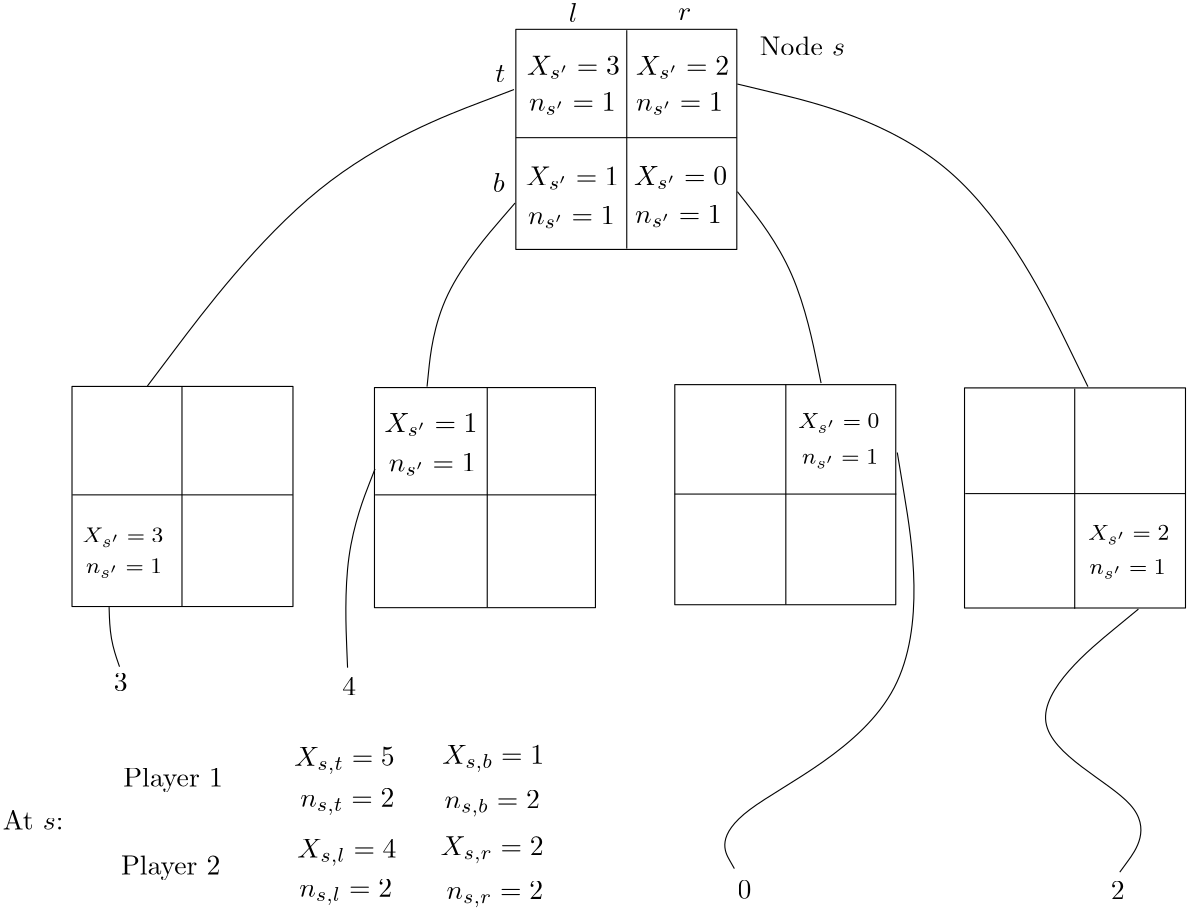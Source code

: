<?xml version="1.0"?>
<!DOCTYPE ipe SYSTEM "ipe.dtd">
<ipe version="70005" creator="Ipe 7.1.4">
<info created="D:20140330195453" modified="D:20140709151159"/>
<ipestyle name="basic">
<symbol name="arrow/arc(spx)">
<path stroke="sym-stroke" fill="sym-stroke" pen="sym-pen">
0 0 m
-1 0.333 l
-1 -0.333 l
h
</path>
</symbol>
<symbol name="arrow/farc(spx)">
<path stroke="sym-stroke" fill="white" pen="sym-pen">
0 0 m
-1 0.333 l
-1 -0.333 l
h
</path>
</symbol>
<symbol name="mark/circle(sx)" transformations="translations">
<path fill="sym-stroke">
0.6 0 0 0.6 0 0 e
0.4 0 0 0.4 0 0 e
</path>
</symbol>
<symbol name="mark/disk(sx)" transformations="translations">
<path fill="sym-stroke">
0.6 0 0 0.6 0 0 e
</path>
</symbol>
<symbol name="mark/fdisk(sfx)" transformations="translations">
<group>
<path fill="sym-fill">
0.5 0 0 0.5 0 0 e
</path>
<path fill="sym-stroke" fillrule="eofill">
0.6 0 0 0.6 0 0 e
0.4 0 0 0.4 0 0 e
</path>
</group>
</symbol>
<symbol name="mark/box(sx)" transformations="translations">
<path fill="sym-stroke" fillrule="eofill">
-0.6 -0.6 m
0.6 -0.6 l
0.6 0.6 l
-0.6 0.6 l
h
-0.4 -0.4 m
0.4 -0.4 l
0.4 0.4 l
-0.4 0.4 l
h
</path>
</symbol>
<symbol name="mark/square(sx)" transformations="translations">
<path fill="sym-stroke">
-0.6 -0.6 m
0.6 -0.6 l
0.6 0.6 l
-0.6 0.6 l
h
</path>
</symbol>
<symbol name="mark/fsquare(sfx)" transformations="translations">
<group>
<path fill="sym-fill">
-0.5 -0.5 m
0.5 -0.5 l
0.5 0.5 l
-0.5 0.5 l
h
</path>
<path fill="sym-stroke" fillrule="eofill">
-0.6 -0.6 m
0.6 -0.6 l
0.6 0.6 l
-0.6 0.6 l
h
-0.4 -0.4 m
0.4 -0.4 l
0.4 0.4 l
-0.4 0.4 l
h
</path>
</group>
</symbol>
<symbol name="mark/cross(sx)" transformations="translations">
<group>
<path fill="sym-stroke">
-0.43 -0.57 m
0.57 0.43 l
0.43 0.57 l
-0.57 -0.43 l
h
</path>
<path fill="sym-stroke">
-0.43 0.57 m
0.57 -0.43 l
0.43 -0.57 l
-0.57 0.43 l
h
</path>
</group>
</symbol>
<symbol name="arrow/fnormal(spx)">
<path stroke="sym-stroke" fill="white" pen="sym-pen">
0 0 m
-1 0.333 l
-1 -0.333 l
h
</path>
</symbol>
<symbol name="arrow/pointed(spx)">
<path stroke="sym-stroke" fill="sym-stroke" pen="sym-pen">
0 0 m
-1 0.333 l
-0.8 0 l
-1 -0.333 l
h
</path>
</symbol>
<symbol name="arrow/fpointed(spx)">
<path stroke="sym-stroke" fill="white" pen="sym-pen">
0 0 m
-1 0.333 l
-0.8 0 l
-1 -0.333 l
h
</path>
</symbol>
<symbol name="arrow/linear(spx)">
<path stroke="sym-stroke" pen="sym-pen">
-1 0.333 m
0 0 l
-1 -0.333 l
</path>
</symbol>
<symbol name="arrow/fdouble(spx)">
<path stroke="sym-stroke" fill="white" pen="sym-pen">
0 0 m
-1 0.333 l
-1 -0.333 l
h
-1 0 m
-2 0.333 l
-2 -0.333 l
h
</path>
</symbol>
<symbol name="arrow/double(spx)">
<path stroke="sym-stroke" fill="sym-stroke" pen="sym-pen">
0 0 m
-1 0.333 l
-1 -0.333 l
h
-1 0 m
-2 0.333 l
-2 -0.333 l
h
</path>
</symbol>
<pen name="heavier" value="0.8"/>
<pen name="fat" value="1.2"/>
<pen name="ultrafat" value="2"/>
<symbolsize name="large" value="5"/>
<symbolsize name="small" value="2"/>
<symbolsize name="tiny" value="1.1"/>
<arrowsize name="large" value="10"/>
<arrowsize name="small" value="5"/>
<arrowsize name="tiny" value="3"/>
<color name="red" value="1 0 0"/>
<color name="green" value="0 1 0"/>
<color name="blue" value="0 0 1"/>
<color name="yellow" value="1 1 0"/>
<color name="orange" value="1 0.647 0"/>
<color name="gold" value="1 0.843 0"/>
<color name="purple" value="0.627 0.125 0.941"/>
<color name="gray" value="0.745"/>
<color name="brown" value="0.647 0.165 0.165"/>
<color name="navy" value="0 0 0.502"/>
<color name="pink" value="1 0.753 0.796"/>
<color name="seagreen" value="0.18 0.545 0.341"/>
<color name="turquoise" value="0.251 0.878 0.816"/>
<color name="violet" value="0.933 0.51 0.933"/>
<color name="darkblue" value="0 0 0.545"/>
<color name="darkcyan" value="0 0.545 0.545"/>
<color name="darkgray" value="0.663"/>
<color name="darkgreen" value="0 0.392 0"/>
<color name="darkmagenta" value="0.545 0 0.545"/>
<color name="darkorange" value="1 0.549 0"/>
<color name="darkred" value="0.545 0 0"/>
<color name="lightblue" value="0.678 0.847 0.902"/>
<color name="lightcyan" value="0.878 1 1"/>
<color name="lightgray" value="0.827"/>
<color name="lightgreen" value="0.565 0.933 0.565"/>
<color name="lightyellow" value="1 1 0.878"/>
<dashstyle name="dashed" value="[4] 0"/>
<dashstyle name="dotted" value="[1 3] 0"/>
<dashstyle name="dash dotted" value="[4 2 1 2] 0"/>
<dashstyle name="dash dot dotted" value="[4 2 1 2 1 2] 0"/>
<textsize name="large" value="\large"/>
<textsize name="small" value="\small"/>
<textsize name="tiny" value="\tiny"/>
<textsize name="Large" value="\Large"/>
<textsize name="LARGE" value="\LARGE"/>
<textsize name="huge" value="\huge"/>
<textsize name="Huge" value="\Huge"/>
<textsize name="footnote" value="\footnotesize"/>
<textstyle name="center" begin="\begin{center}" end="\end{center}"/>
<textstyle name="itemize" begin="\begin{itemize}" end="\end{itemize}"/>
<textstyle name="item" begin="\begin{itemize}\item{}" end="\end{itemize}"/>
<gridsize name="4 pts" value="4"/>
<gridsize name="8 pts (~3 mm)" value="8"/>
<gridsize name="16 pts (~6 mm)" value="16"/>
<gridsize name="32 pts (~12 mm)" value="32"/>
<gridsize name="10 pts (~3.5 mm)" value="10"/>
<gridsize name="20 pts (~7 mm)" value="20"/>
<gridsize name="14 pts (~5 mm)" value="14"/>
<gridsize name="28 pts (~10 mm)" value="28"/>
<gridsize name="56 pts (~20 mm)" value="56"/>
<anglesize name="90 deg" value="90"/>
<anglesize name="60 deg" value="60"/>
<anglesize name="45 deg" value="45"/>
<anglesize name="30 deg" value="30"/>
<anglesize name="22.5 deg" value="22.5"/>
<tiling name="falling" angle="-60" step="4" width="1"/>
<tiling name="rising" angle="30" step="4" width="1"/>
</ipestyle>
<page>
<layer name="alpha"/>
<view layers="alpha" active="alpha"/>
<path layer="alpha" stroke="black">
192.505 704.145 m
192.505 783.38 l
272.052 783.38 l
272.052 704.145 l
h
</path>
<path stroke="black">
232.434 783.068 m
232.434 704.457 l
232.434 704.457 l
</path>
<path stroke="black">
192.505 744.386 m
272.052 744.386 l
272.052 744.386 l
</path>
<path matrix="1 0 0 1 -159.781 -128.554" stroke="black">
192.505 704.145 m
192.505 783.38 l
272.052 783.38 l
272.052 704.145 l
h
</path>
<path matrix="1 0 0 1 -50.8946 -128.96" stroke="black">
192.505 704.145 m
192.505 783.38 l
272.052 783.38 l
272.052 704.145 l
h
</path>
<path matrix="1 0 0 1 57.2214 -127.905" stroke="black">
192.505 704.145 m
192.505 783.38 l
272.052 783.38 l
272.052 704.145 l
h
</path>
<path matrix="1 0 0 1 161.525 -129.081" stroke="black">
192.505 704.145 m
192.505 783.38 l
272.052 783.38 l
272.052 704.145 l
h
</path>
<path stroke="black">
72.3133 654.667 m
72.3133 575.664 l
72.3133 575.664 l
</path>
<path matrix="1 0 0 1 -1.19981 0.239962" stroke="black">
183.406 654.298 m
183.406 575.068 l
183.406 575.068 l
</path>
<path matrix="1 0 0 1 106.293 1.20428" stroke="black">
183.406 654.298 m
183.406 575.068 l
183.406 575.068 l
</path>
<path matrix="1 0 0 1 210.292 -0.262392" stroke="black">
183.406 654.298 m
183.406 575.068 l
183.406 575.068 l
</path>
<path stroke="black">
32.8217 615.789 m
112.221 615.789 l
112.221 615.789 l
</path>
<path stroke="black">
141.845 615.789 m
221.446 615.789 l
221.446 615.789 l
</path>
<path stroke="black">
249.667 616.08 m
329.469 616.08 l
</path>
<path stroke="black">
354.275 616.243 m
433.675 616.243 l
</path>
<text matrix="1 0 0 1 -29.671 -132.412" transformations="translations" pos="66.1083 731.07" stroke="black" type="label" width="32" height="5.444" depth="1.74" valign="baseline" size="footnote">$X_{s&apos;}=3$
</text>
<text matrix="1 0 0 1 -22.1426 -172.269" transformations="translations" pos="59.9084 759.855" stroke="black" type="label" width="27.35" height="5.134" depth="1.74" valign="baseline" size="footnote">$n_{s&apos;}=1$</text>
<text matrix="1 0 0 1 156.326 95.6558" transformations="translations" pos="137.85 544.186" stroke="black" type="label" width="29.177" height="5.444" depth="1.74" valign="baseline" size="footnote">$X_{s&apos;}=0$</text>
<text matrix="1 0 0 1 106.284 69.5276" transformations="translations" pos="189.221 557.472" stroke="black" type="label" width="27.35" height="5.134" depth="1.74" valign="baseline" size="footnote">$n_{s&apos;}=1$</text>
<text matrix="1 0 0 1 16.7707 -98.5278" transformations="translations" pos="381.756 698.191" stroke="black" type="label" width="29.177" height="5.444" depth="1.74" valign="baseline" size="footnote">$X_{s&apos;}=2$</text>
<text matrix="1 0 0 1 51.0982 -122.112" transformations="translations" pos="347.953 709.459" stroke="black" type="label" width="27.35" height="5.134" depth="1.74" valign="baseline" size="footnote">$n_{s&apos;}=1$</text>
<path stroke="black">
191.835 761.71 m
119.65 734.253
59.8654 654.983 s
</path>
<path stroke="black">
46.0779 575.389 m
46.4185 563.806
49.8251 553.927 s
</path>
<text matrix="1 0 0 1 -27.9337 1.02196" transformations="translations" pos="75.7149 544.048" stroke="black" type="label" width="4.981" height="6.42" depth="0" valign="baseline">3</text>
<path stroke="black">
192.219 720.848 m
163.944 688.145
160.538 654.761 s
</path>
<path stroke="black">
141.802 625.124 m
130.22 595.487
131.923 553.587 s
</path>
<path stroke="black">
272.238 763.696 m
355.052 743.768
398.451 654.755 s
</path>
<path stroke="black">
272.252 724.952 m
294.001 697.438
302.387 656.035 s
</path>
<text matrix="1 0 0 1 -20.4991 93.5247" transformations="translations" pos="292.843 376.874" stroke="black" type="label" width="4.981" height="6.42" depth="0" valign="baseline">0</text>
<text matrix="1 0 0 1 23.3623 93.2738" transformations="translations" pos="383.346 376.874" stroke="black" type="label" width="4.981" height="6.42" depth="0" valign="baseline">2</text>
<text matrix="1 0 0 1 -197.403 -4.58188" transformations="translations" pos="393.88 771.652" stroke="black" type="label" width="33.472" height="6.812" depth="1.49" valign="baseline">$X_{s&apos;}=3$</text>
<text matrix="1 0 0 1 -203.512 -3.43641" transformations="translations" pos="400.752 757.525" stroke="black" type="label" width="31.198" height="6.425" depth="1.49" valign="baseline">$n_{s&apos;}=1$</text>
<text matrix="1 0 0 1 -196.639 -40.8551" transformations="translations" pos="393.498 754.089" stroke="black" type="label" width="31.198" height="6.425" depth="1.49" valign="baseline">$n_{s&apos;}=1$</text>
<text matrix="1 0 0 1 -152.347 -26.3458" transformations="translations" pos="387.389 753.707" stroke="black" type="label" width="33.472" height="6.812" depth="1.49" valign="baseline">$X_{s&apos;}=0$</text>
<text matrix="1 0 0 1 -174.875 -44.2915" transformations="translations" pos="410.298 757.907" stroke="black" type="label" width="31.198" height="6.425" depth="1.49" valign="baseline">$n_{s&apos;}=1$</text>
<text matrix="1 0 0 1 -162.275 11.4547" transformations="translations" pos="398.08 755.616" stroke="black" type="label" width="33.472" height="6.812" depth="1.49" valign="baseline">$X_{s&apos;}=2$</text>
<text matrix="1 0 0 1 -162.657 16.8002" transformations="translations" pos="398.461 737.288" stroke="black" type="label" width="31.198" height="6.425" depth="1.49" valign="baseline">$n_{s&apos;}=1$</text>
<text matrix="1 0 0 1 67.8471 -28.1962" transformations="translations" pos="212.456 802.173" stroke="black" type="label" width="30.684" height="6.918" depth="0" valign="baseline">Node $s$</text>
<text matrix="1 0 0 1 101.036 -5.58049" transformations="translations" pos="84.0544 769.87" stroke="black" type="label" width="3.598" height="6.128" depth="0" valign="baseline">$t$</text>
<text matrix="1 0 0 1 139.219 -4.99307" transformations="translations" pos="72.306 791.017" stroke="black" type="label" width="3.169" height="6.918" depth="0" valign="baseline">$l$</text>
<text matrix="1 0 0 1 142.449 6.75533" transformations="translations" pos="108.432 779.856" stroke="black" type="label" width="4.771" height="4.289" depth="0" valign="baseline">$r$</text>
<text matrix="1 0 0 1 30.7801 17.8841" transformations="translations" pos="20.3962 492.891" stroke="black" type="label" width="35.866" height="6.926" depth="1.93" valign="baseline">Player 1</text>
<text matrix="1 0 0 1 40.6752 102.844" transformations="translations" pos="72.0614 415.393" stroke="black" type="label" width="36.153" height="6.808" depth="2.85" valign="baseline">$X_{s,t}=5$</text>
<text matrix="1 0 0 1 41.2429 145.06" transformations="translations" pos="73.643 358.456" stroke="black" type="label" width="33.879" height="6.421" depth="2.85" valign="baseline">$n_{s,t}=2$</text>
<text matrix="1 0 0 1 12.0038 45.8255" transformations="translations" pos="38.3208 433.318" stroke="black" type="label" width="35.866" height="6.926" depth="1.93" valign="baseline">Player 2</text>
<text matrix="1 0 0 1 6.08303 92.0565" transformations="translations" pos="108.438 379.016" stroke="black" type="label" width="33.429" height="6.421" depth="2.85" valign="baseline">$n_{s,l}=2$</text>
<text matrix="1 0 0 1 105.48 111.806" transformations="translations" pos="59.9359 374.272" stroke="black" type="label" width="37.057" height="6.808" depth="2.85" valign="baseline">$X_{s,r}=2$</text>
<text matrix="1 0 0 1 149.764 73.3208" transformations="translations" pos="17.7602 396.941" stroke="black" type="label" width="34.783" height="6.421" depth="2.85" valign="baseline">$n_{s,r}=2$</text>
<text matrix="1 0 0 1 -39.337 -39.7425" transformations="translations" pos="206.123 542.655" stroke="black" type="label" width="34.373" height="6.421" depth="2.85" valign="baseline">$n_{s,b}=2$</text>
<path stroke="black">
329.825 631.035 m
345.337 536.992
260.99 499.182
271.17 481.246 s
</path>
<path stroke="black">
416.633 574.676 m
364.056 531.422
427.073 503.455
409.921 479.963 s
</path>
<text matrix="1 0 0 1 144.49 -63.5123" transformations="translations" pos="39.6799 788.362" stroke="black" type="label" width="4.276" height="6.918" depth="0" valign="baseline">$b$</text>
<text matrix="1 0 0 1 -94.4897 -5.67749" transformations="translations" pos="224.474 549.242" stroke="black" type="label" width="4.981" height="6.42" depth="0" valign="baseline">4</text>
<text matrix="1 0 0 1 -286.795 -49.5564" transformations="translations" pos="432 688" stroke="black" type="label" width="33.472" height="6.812" depth="1.49" valign="baseline">$X_{s&apos;} = 1$</text>
<text matrix="1 0 0 1 -285.213 -111.766" transformations="translations" pos="432 736" stroke="black" type="label" width="31.198" height="6.425" depth="1.49" valign="baseline">$n_{s&apos;} = 1$</text>
<text matrix="1 0 0 1 -265.18 13.7071" transformations="translations" pos="461.237 713.487" stroke="black" type="label" width="33.472" height="6.812" depth="1.49" valign="baseline">$X_{s&apos;} = 1$</text>
<text matrix="1 0 0 1 -275.723 -27.9414" transformations="translations" pos="441.73 546.893" stroke="black" type="label" width="36.647" height="6.808" depth="2.85" valign="baseline">$X_{s,b} = 1$</text>
<text matrix="1 0 0 1 -380.635 -76.4434" transformations="translations" pos="494.45 561.655" stroke="black" type="label" width="35.703" height="6.808" depth="2.85" valign="baseline">$X_{s,l} = 4$</text>
<text matrix="1 0 0 1 -56.1991 47.2895" transformations="translations" pos="64 448" stroke="black" type="label" width="21.828" height="6.808" depth="0" valign="baseline">At $s$:</text>
</page>
</ipe>
